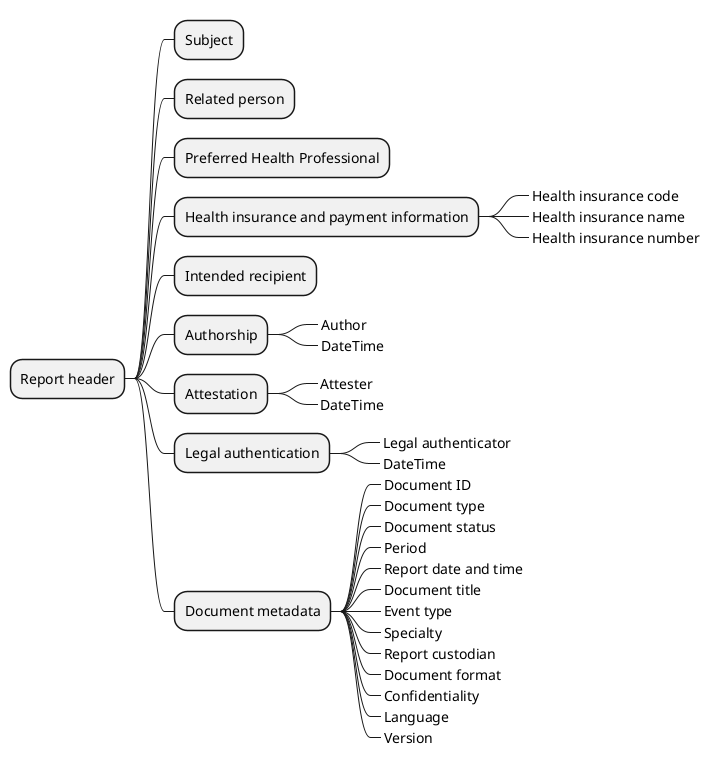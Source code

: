 @startmindmap
* Report header
** Subject
** Related person
** Preferred Health Professional
** Health insurance and payment information
***_ Health insurance code
***_ Health insurance name
***_ Health insurance number
** Intended recipient
** Authorship
***_ Author
***_ DateTime
** Attestation
***_ Attester
***_ DateTime
** Legal authentication
***_ Legal authenticator
***_ DateTime
** Document metadata
***_ Document ID
***_ Document type
***_ Document status
***_ Period
***_ Report date and time
***_ Document title
***_ Event type
***_ Specialty
***_ Report custodian
***_ Document format
***_ Confidentiality
***_ Language
***_ Version
@endmindmap